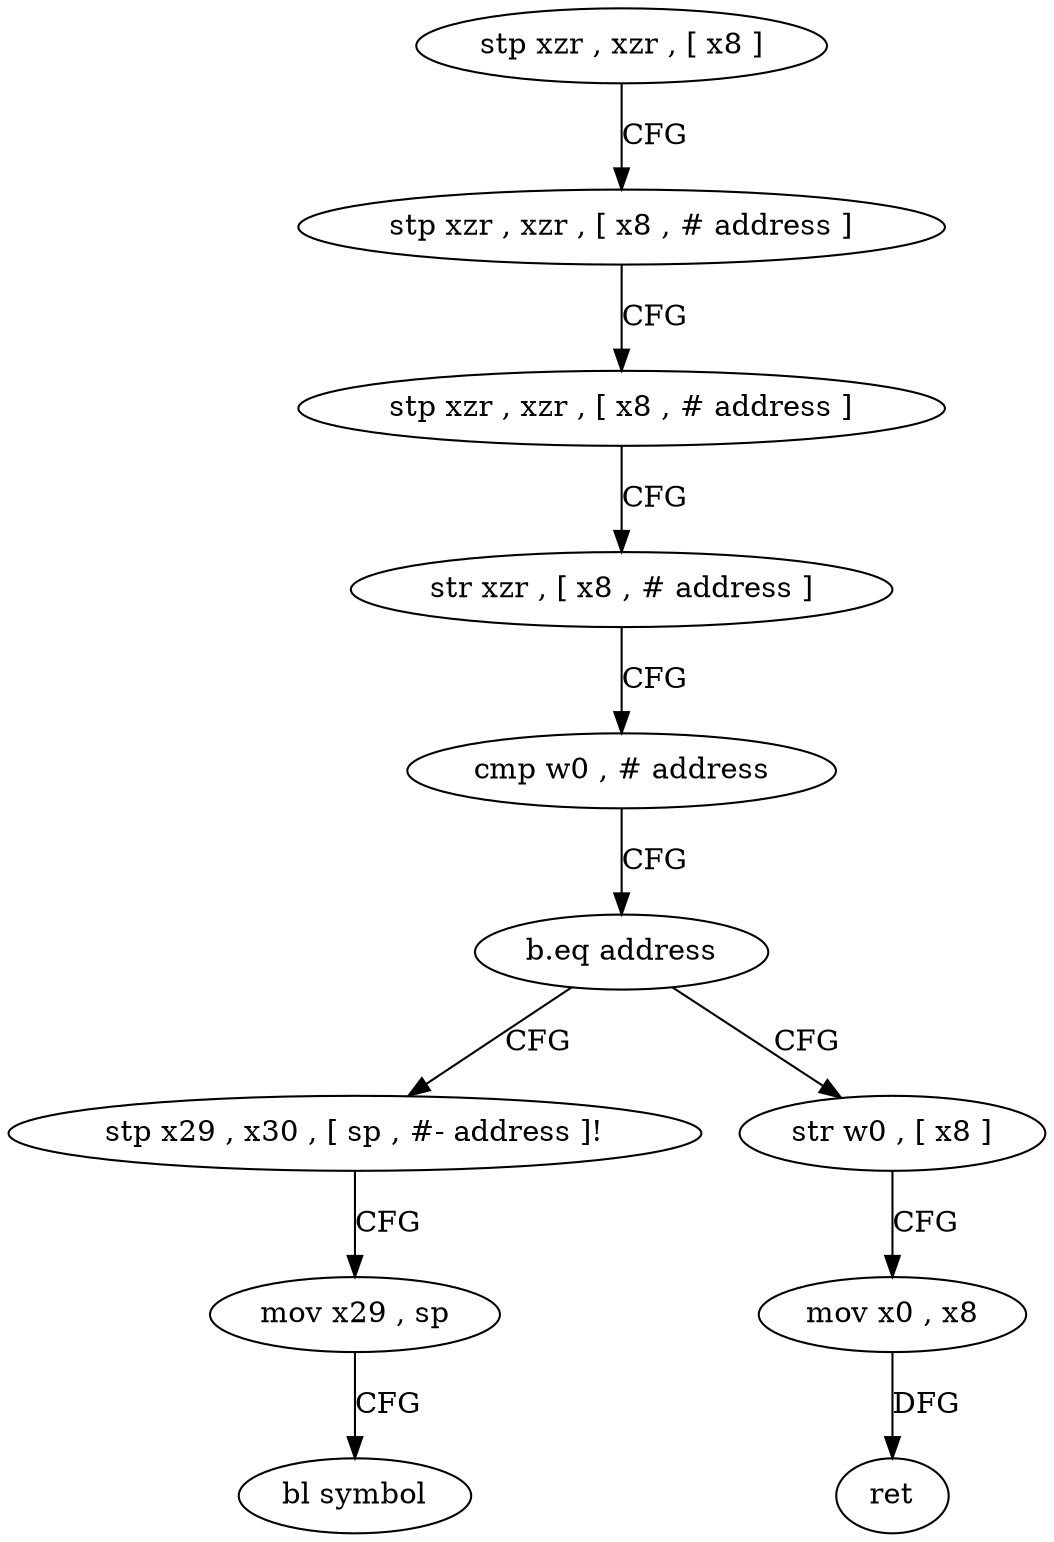 digraph "func" {
"4312596" [label = "stp xzr , xzr , [ x8 ]" ]
"4312600" [label = "stp xzr , xzr , [ x8 , # address ]" ]
"4312604" [label = "stp xzr , xzr , [ x8 , # address ]" ]
"4312608" [label = "str xzr , [ x8 , # address ]" ]
"4312612" [label = "cmp w0 , # address" ]
"4312616" [label = "b.eq address" ]
"4312632" [label = "stp x29 , x30 , [ sp , #- address ]!" ]
"4312620" [label = "str w0 , [ x8 ]" ]
"4312636" [label = "mov x29 , sp" ]
"4312640" [label = "bl symbol" ]
"4312624" [label = "mov x0 , x8" ]
"4312628" [label = "ret" ]
"4312596" -> "4312600" [ label = "CFG" ]
"4312600" -> "4312604" [ label = "CFG" ]
"4312604" -> "4312608" [ label = "CFG" ]
"4312608" -> "4312612" [ label = "CFG" ]
"4312612" -> "4312616" [ label = "CFG" ]
"4312616" -> "4312632" [ label = "CFG" ]
"4312616" -> "4312620" [ label = "CFG" ]
"4312632" -> "4312636" [ label = "CFG" ]
"4312620" -> "4312624" [ label = "CFG" ]
"4312636" -> "4312640" [ label = "CFG" ]
"4312624" -> "4312628" [ label = "DFG" ]
}

